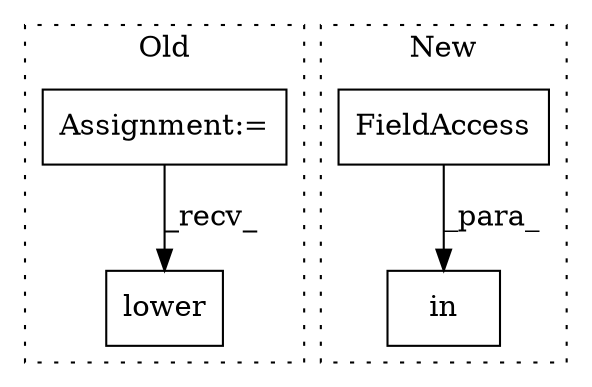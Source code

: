 digraph G {
subgraph cluster0 {
1 [label="lower" a="32" s="2318" l="7" shape="box"];
4 [label="Assignment:=" a="7" s="2255" l="8" shape="box"];
label = "Old";
style="dotted";
}
subgraph cluster1 {
2 [label="in" a="105" s="2333" l="22" shape="box"];
3 [label="FieldAccess" a="22" s="2347" l="8" shape="box"];
label = "New";
style="dotted";
}
3 -> 2 [label="_para_"];
4 -> 1 [label="_recv_"];
}